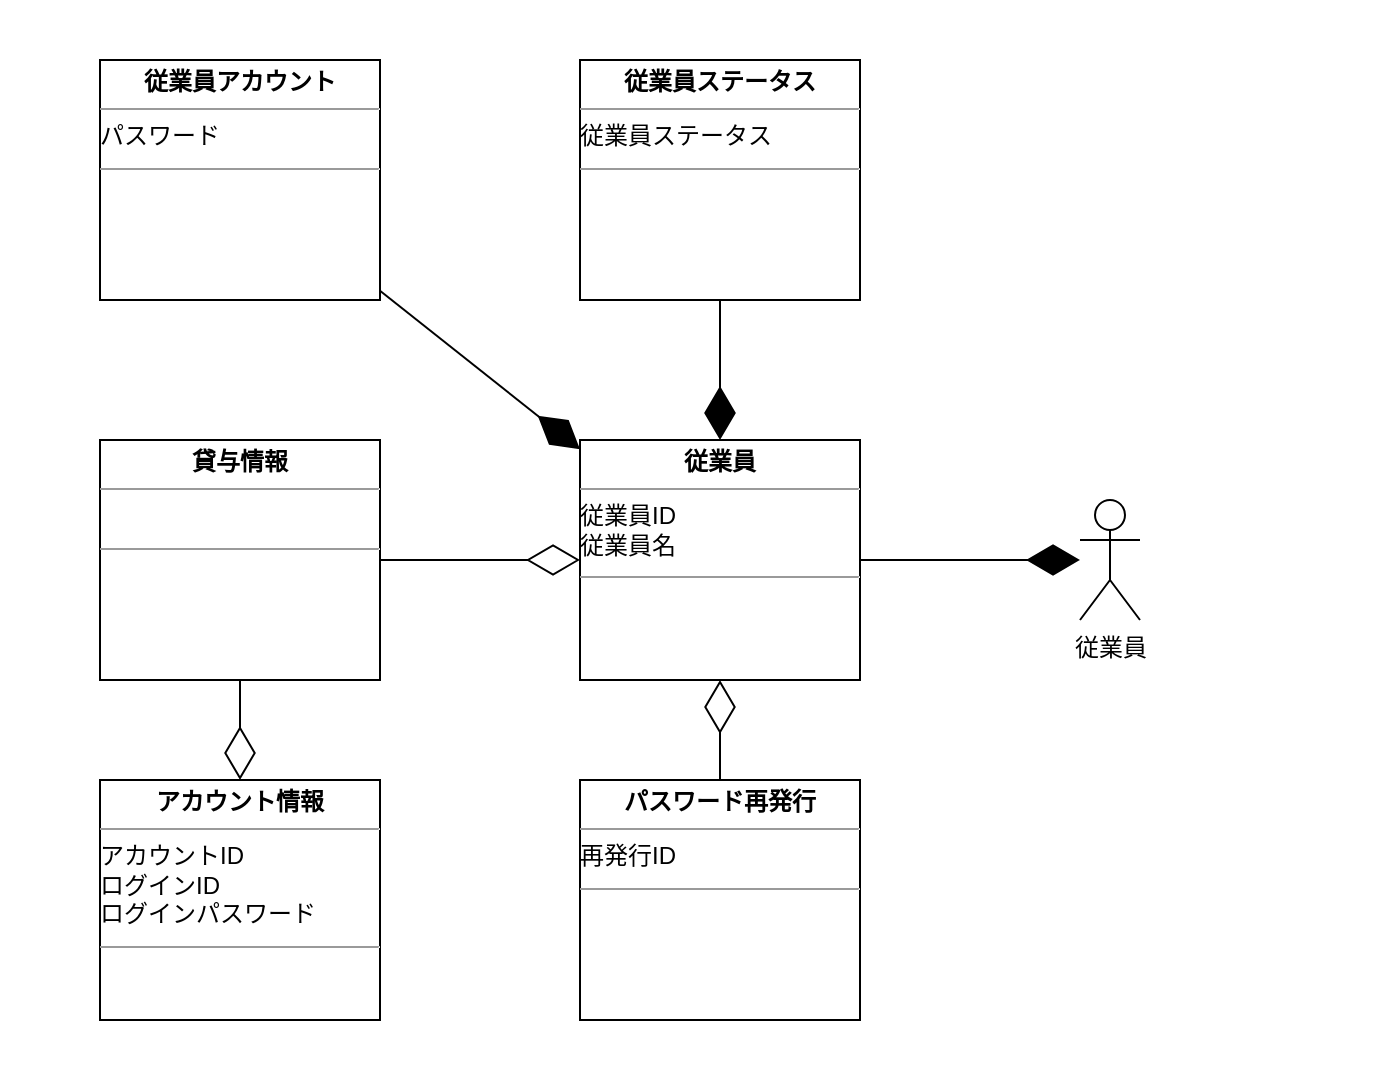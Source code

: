 <mxfile>
    <diagram id="mcsbGVfNTjvnOdONmi0C" name="Page-1">
        <mxGraphModel dx="1269" dy="541" grid="1" gridSize="10" guides="1" tooltips="1" connect="1" arrows="1" fold="1" page="1" pageScale="1" pageWidth="850" pageHeight="1100" math="0" shadow="0">
            <root>
                <mxCell id="0"/>
                <mxCell id="1" parent="0"/>
                <mxCell id="2" value="" style="rounded=0;whiteSpace=wrap;html=1;strokeColor=none;" parent="1" vertex="1">
                    <mxGeometry x="260" y="30" width="690" height="540" as="geometry"/>
                </mxCell>
                <mxCell id="8" value="&lt;p style=&quot;margin:0px;margin-top:4px;text-align:center;&quot;&gt;&lt;b&gt;従業員&lt;/b&gt;&lt;/p&gt;&lt;hr size=&quot;1&quot;&gt;従業員ID&lt;br&gt;従業員名&lt;br&gt;&lt;div style=&quot;height:2px;&quot;&gt;&lt;/div&gt;&lt;hr size=&quot;1&quot;&gt;&lt;div style=&quot;height:2px;&quot;&gt;&lt;/div&gt;" style="verticalAlign=top;align=left;overflow=fill;fontSize=12;fontFamily=Helvetica;html=1;" parent="1" vertex="1">
                    <mxGeometry x="550" y="250" width="140" height="120" as="geometry"/>
                </mxCell>
                <mxCell id="9" value="&lt;p style=&quot;margin:0px;margin-top:4px;text-align:center;&quot;&gt;&lt;b&gt;貸与情報&lt;/b&gt;&lt;/p&gt;&lt;hr size=&quot;1&quot;&gt;&lt;br&gt;&lt;div style=&quot;height:2px;&quot;&gt;&lt;/div&gt;&lt;hr size=&quot;1&quot;&gt;&lt;div style=&quot;height:2px;&quot;&gt;&lt;/div&gt;" style="verticalAlign=top;align=left;overflow=fill;fontSize=12;fontFamily=Helvetica;html=1;" parent="1" vertex="1">
                    <mxGeometry x="310" y="250" width="140" height="120" as="geometry"/>
                </mxCell>
                <mxCell id="11" value="&lt;p style=&quot;margin:0px;margin-top:4px;text-align:center;&quot;&gt;&lt;b&gt;アカウント情報&lt;/b&gt;&lt;/p&gt;&lt;hr size=&quot;1&quot;&gt;アカウントID&lt;br&gt;ログインID&lt;br&gt;ログインパスワード&lt;br&gt;&lt;div style=&quot;height:2px;&quot;&gt;&lt;/div&gt;&lt;hr size=&quot;1&quot;&gt;&lt;div style=&quot;height:2px;&quot;&gt;&lt;/div&gt;" style="verticalAlign=top;align=left;overflow=fill;fontSize=12;fontFamily=Helvetica;html=1;" parent="1" vertex="1">
                    <mxGeometry x="310" y="420" width="140" height="120" as="geometry"/>
                </mxCell>
                <mxCell id="12" value="&lt;p style=&quot;margin:0px;margin-top:4px;text-align:center;&quot;&gt;&lt;b&gt;従業員アカウント&lt;/b&gt;&lt;/p&gt;&lt;hr size=&quot;1&quot;&gt;パスワード&lt;br&gt;&lt;div style=&quot;height:2px;&quot;&gt;&lt;/div&gt;&lt;hr size=&quot;1&quot;&gt;&lt;div style=&quot;height:2px;&quot;&gt;&lt;/div&gt;" style="verticalAlign=top;align=left;overflow=fill;fontSize=12;fontFamily=Helvetica;html=1;" vertex="1" parent="1">
                    <mxGeometry x="310" y="60" width="140" height="120" as="geometry"/>
                </mxCell>
                <mxCell id="13" value="&lt;p style=&quot;margin:0px;margin-top:4px;text-align:center;&quot;&gt;&lt;b&gt;従業員ステータス&lt;/b&gt;&lt;/p&gt;&lt;hr size=&quot;1&quot;&gt;従業員ステータス&lt;div style=&quot;height:2px;&quot;&gt;&lt;br&gt;&lt;/div&gt;&lt;hr size=&quot;1&quot;&gt;&lt;div style=&quot;height:2px;&quot;&gt;&lt;/div&gt;" style="verticalAlign=top;align=left;overflow=fill;fontSize=12;fontFamily=Helvetica;html=1;" vertex="1" parent="1">
                    <mxGeometry x="550" y="60" width="140" height="120" as="geometry"/>
                </mxCell>
                <mxCell id="14" value="" style="endArrow=diamondThin;endFill=1;endSize=24;html=1;" edge="1" parent="1" source="12" target="8">
                    <mxGeometry width="160" relative="1" as="geometry">
                        <mxPoint x="620" y="380" as="sourcePoint"/>
                        <mxPoint x="780" y="380" as="targetPoint"/>
                    </mxGeometry>
                </mxCell>
                <mxCell id="15" value="" style="endArrow=diamondThin;endFill=1;endSize=24;html=1;" edge="1" parent="1" source="13" target="8">
                    <mxGeometry width="160" relative="1" as="geometry">
                        <mxPoint x="630" y="210.0" as="sourcePoint"/>
                        <mxPoint x="630" y="260" as="targetPoint"/>
                    </mxGeometry>
                </mxCell>
                <mxCell id="16" value="&lt;p style=&quot;margin:0px;margin-top:4px;text-align:center;&quot;&gt;&lt;b&gt;パスワード再発行&lt;/b&gt;&lt;/p&gt;&lt;hr size=&quot;1&quot;&gt;再発行ID&lt;br&gt;&lt;div style=&quot;height:2px;&quot;&gt;&lt;/div&gt;&lt;hr size=&quot;1&quot;&gt;&lt;div style=&quot;height:2px;&quot;&gt;&lt;/div&gt;" style="verticalAlign=top;align=left;overflow=fill;fontSize=12;fontFamily=Helvetica;html=1;" vertex="1" parent="1">
                    <mxGeometry x="550" y="420" width="140" height="120" as="geometry"/>
                </mxCell>
                <mxCell id="18" value="" style="endArrow=diamondThin;endFill=0;endSize=24;html=1;" edge="1" parent="1" source="16" target="8">
                    <mxGeometry width="160" relative="1" as="geometry">
                        <mxPoint x="560" y="320" as="sourcePoint"/>
                        <mxPoint x="460" y="320" as="targetPoint"/>
                    </mxGeometry>
                </mxCell>
                <mxCell id="19" value="" style="endArrow=diamondThin;endFill=0;endSize=24;html=1;" edge="1" parent="1" source="9" target="8">
                    <mxGeometry width="160" relative="1" as="geometry">
                        <mxPoint x="630" y="430" as="sourcePoint"/>
                        <mxPoint x="630" y="380" as="targetPoint"/>
                    </mxGeometry>
                </mxCell>
                <mxCell id="20" value="" style="endArrow=diamondThin;endFill=0;endSize=24;html=1;" edge="1" parent="1" source="9" target="11">
                    <mxGeometry width="160" relative="1" as="geometry">
                        <mxPoint x="460" y="320" as="sourcePoint"/>
                        <mxPoint x="560" y="320" as="targetPoint"/>
                    </mxGeometry>
                </mxCell>
                <mxCell id="21" value="従業員" style="shape=umlActor;verticalLabelPosition=bottom;verticalAlign=top;html=1;" vertex="1" parent="1">
                    <mxGeometry x="800" y="280" width="30" height="60" as="geometry"/>
                </mxCell>
                <mxCell id="22" value="" style="endArrow=diamondThin;endFill=1;endSize=24;html=1;" edge="1" parent="1" source="8" target="21">
                    <mxGeometry width="160" relative="1" as="geometry">
                        <mxPoint x="630" y="190" as="sourcePoint"/>
                        <mxPoint x="630" y="260" as="targetPoint"/>
                    </mxGeometry>
                </mxCell>
            </root>
        </mxGraphModel>
    </diagram>
</mxfile>